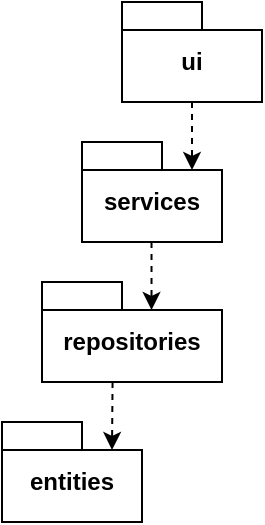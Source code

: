 <mxfile version="24.2.5" type="device">
  <diagram name="Strona-1" id="YqnvOHPVxNNE6JF-Ykw-">
    <mxGraphModel dx="1420" dy="777" grid="1" gridSize="10" guides="1" tooltips="1" connect="1" arrows="1" fold="1" page="1" pageScale="1" pageWidth="827" pageHeight="1169" math="0" shadow="0">
      <root>
        <mxCell id="0" />
        <mxCell id="1" parent="0" />
        <mxCell id="9e3RXgVKlqdb7sLtlXSX-1" value="ui" style="shape=folder;fontStyle=1;spacingTop=10;tabWidth=40;tabHeight=14;tabPosition=left;html=1;whiteSpace=wrap;" parent="1" vertex="1">
          <mxGeometry x="210" y="340" width="70" height="50" as="geometry" />
        </mxCell>
        <mxCell id="9e3RXgVKlqdb7sLtlXSX-2" value="services" style="shape=folder;fontStyle=1;spacingTop=10;tabWidth=40;tabHeight=14;tabPosition=left;html=1;whiteSpace=wrap;" parent="1" vertex="1">
          <mxGeometry x="190" y="410" width="70" height="50" as="geometry" />
        </mxCell>
        <mxCell id="9e3RXgVKlqdb7sLtlXSX-4" value="" style="endArrow=classic;html=1;rounded=0;dashed=1;exitX=0.5;exitY=1;exitDx=0;exitDy=0;exitPerimeter=0;entryX=0;entryY=0;entryDx=55;entryDy=14;entryPerimeter=0;" parent="1" source="9e3RXgVKlqdb7sLtlXSX-1" target="9e3RXgVKlqdb7sLtlXSX-2" edge="1">
          <mxGeometry width="50" height="50" relative="1" as="geometry">
            <mxPoint x="380" y="430" as="sourcePoint" />
            <mxPoint x="245" y="410" as="targetPoint" />
          </mxGeometry>
        </mxCell>
        <mxCell id="xeRmUom2onkOi6z3Qva0-4" value="" style="endArrow=classic;html=1;rounded=0;dashed=1;exitX=0.5;exitY=1;exitDx=0;exitDy=0;exitPerimeter=0;entryX=0;entryY=0;entryDx=55;entryDy=14;entryPerimeter=0;" parent="1" edge="1">
          <mxGeometry width="50" height="50" relative="1" as="geometry">
            <mxPoint x="224.76" y="460" as="sourcePoint" />
            <mxPoint x="224.76" y="494" as="targetPoint" />
          </mxGeometry>
        </mxCell>
        <mxCell id="xeRmUom2onkOi6z3Qva0-5" value="repositories" style="shape=folder;fontStyle=1;spacingTop=10;tabWidth=40;tabHeight=14;tabPosition=left;html=1;whiteSpace=wrap;" parent="1" vertex="1">
          <mxGeometry x="170" y="480" width="90" height="50" as="geometry" />
        </mxCell>
        <mxCell id="xeRmUom2onkOi6z3Qva0-6" value="entities" style="shape=folder;fontStyle=1;spacingTop=10;tabWidth=40;tabHeight=14;tabPosition=left;html=1;whiteSpace=wrap;" parent="1" vertex="1">
          <mxGeometry x="150" y="550" width="70" height="50" as="geometry" />
        </mxCell>
        <mxCell id="xeRmUom2onkOi6z3Qva0-7" value="" style="endArrow=classic;html=1;rounded=0;dashed=1;exitX=0.392;exitY=0.999;exitDx=0;exitDy=0;exitPerimeter=0;entryX=0;entryY=0;entryDx=55;entryDy=14;entryPerimeter=0;" parent="1" source="xeRmUom2onkOi6z3Qva0-5" target="xeRmUom2onkOi6z3Qva0-6" edge="1">
          <mxGeometry width="50" height="50" relative="1" as="geometry">
            <mxPoint x="340" y="570" as="sourcePoint" />
            <mxPoint x="205" y="550" as="targetPoint" />
          </mxGeometry>
        </mxCell>
      </root>
    </mxGraphModel>
  </diagram>
</mxfile>
